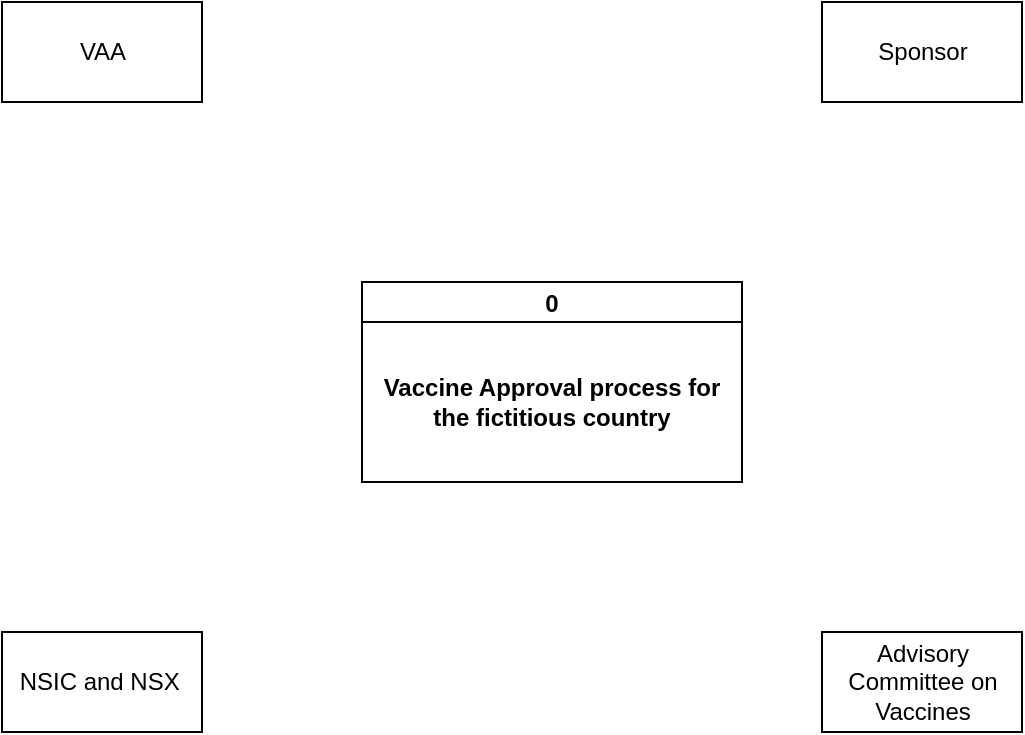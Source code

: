 <mxfile version="14.7.0" type="github">
  <diagram id="C5RBs43oDa-KdzZeNtuy" name="Page-1">
    <mxGraphModel dx="1550" dy="867" grid="1" gridSize="10" guides="1" tooltips="1" connect="1" arrows="1" fold="1" page="1" pageScale="1" pageWidth="827" pageHeight="1169" math="0" shadow="0">
      <root>
        <mxCell id="WIyWlLk6GJQsqaUBKTNV-0" />
        <mxCell id="WIyWlLk6GJQsqaUBKTNV-1" parent="WIyWlLk6GJQsqaUBKTNV-0" />
        <mxCell id="VbMSzvWsxBJKkRypyw_s-5" value="0" style="swimlane;fontStyle=1;childLayout=stackLayout;horizontal=1;startSize=20;fillColor=#ffffff;horizontalStack=0;resizeParent=1;resizeParentMax=0;resizeLast=0;collapsible=0;marginBottom=0;swimlaneFillColor=#ffffff;" vertex="1" parent="WIyWlLk6GJQsqaUBKTNV-1">
          <mxGeometry x="340" y="360" width="190" height="100" as="geometry" />
        </mxCell>
        <mxCell id="VbMSzvWsxBJKkRypyw_s-6" value="&lt;b&gt;Vaccine Approval process for the fictitious country&lt;/b&gt;" style="text;html=1;strokeColor=none;fillColor=none;align=center;verticalAlign=middle;whiteSpace=wrap;rounded=0;" vertex="1" parent="VbMSzvWsxBJKkRypyw_s-5">
          <mxGeometry y="20" width="190" height="80" as="geometry" />
        </mxCell>
        <mxCell id="VbMSzvWsxBJKkRypyw_s-7" value="VAA" style="html=1;dashed=0;whitespace=wrap;" vertex="1" parent="WIyWlLk6GJQsqaUBKTNV-1">
          <mxGeometry x="160" y="220" width="100" height="50" as="geometry" />
        </mxCell>
        <mxCell id="VbMSzvWsxBJKkRypyw_s-8" value="Sponsor" style="html=1;dashed=0;whitespace=wrap;" vertex="1" parent="WIyWlLk6GJQsqaUBKTNV-1">
          <mxGeometry x="570" y="220" width="100" height="50" as="geometry" />
        </mxCell>
        <mxCell id="VbMSzvWsxBJKkRypyw_s-9" value="NSIC and&amp;nbsp;NSX&amp;nbsp;" style="html=1;dashed=0;whitespace=wrap;" vertex="1" parent="WIyWlLk6GJQsqaUBKTNV-1">
          <mxGeometry x="160" y="535" width="100" height="50" as="geometry" />
        </mxCell>
        <mxCell id="VbMSzvWsxBJKkRypyw_s-10" value="Advisory &lt;br&gt;Committee on &lt;br&gt;Vaccines" style="html=1;dashed=0;whitespace=wrap;" vertex="1" parent="WIyWlLk6GJQsqaUBKTNV-1">
          <mxGeometry x="570" y="535" width="100" height="50" as="geometry" />
        </mxCell>
      </root>
    </mxGraphModel>
  </diagram>
</mxfile>
